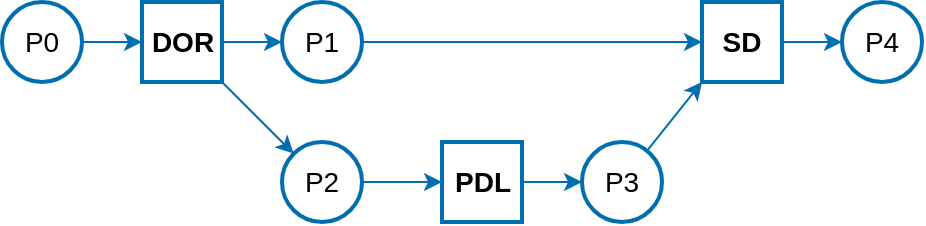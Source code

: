 <mxfile version="21.6.8" type="device" pages="2">
  <diagram name="dipendenza due" id="6m_Ce880SFPwr5nnB9WO">
    <mxGraphModel dx="2195" dy="688" grid="1" gridSize="10" guides="1" tooltips="1" connect="1" arrows="1" fold="1" page="1" pageScale="1" pageWidth="1169" pageHeight="1654" math="0" shadow="0">
      <root>
        <mxCell id="0" />
        <mxCell id="1" parent="0" />
        <mxCell id="DMsPAqVn6HpMZkrHA0Vp-10" style="edgeStyle=orthogonalEdgeStyle;rounded=0;orthogonalLoop=1;jettySize=auto;html=1;entryX=0;entryY=0.5;entryDx=0;entryDy=0;strokeColor=#006EAF;labelPosition=center;verticalLabelPosition=middle;align=center;verticalAlign=middle;fontSize=14;" parent="1" source="DMsPAqVn6HpMZkrHA0Vp-1" target="DMsPAqVn6HpMZkrHA0Vp-4" edge="1">
          <mxGeometry relative="1" as="geometry" />
        </mxCell>
        <mxCell id="DMsPAqVn6HpMZkrHA0Vp-1" value="&lt;b style=&quot;font-size: 14px;&quot;&gt;DOR&lt;/b&gt;" style="html=1;aspect=fixed;labelPosition=center;verticalLabelPosition=middle;align=center;verticalAlign=middle;textDirection=ltr;strokeColor=#006EAF;strokeWidth=2;fontSize=14;" parent="1" vertex="1">
          <mxGeometry x="-690" y="200" width="40" height="40" as="geometry" />
        </mxCell>
        <mxCell id="DMsPAqVn6HpMZkrHA0Vp-12" value="" style="edgeStyle=orthogonalEdgeStyle;rounded=0;orthogonalLoop=1;jettySize=auto;html=1;strokeColor=#006EAF;labelPosition=center;verticalLabelPosition=middle;align=center;verticalAlign=middle;fontSize=14;" parent="1" source="DMsPAqVn6HpMZkrHA0Vp-2" target="DMsPAqVn6HpMZkrHA0Vp-6" edge="1">
          <mxGeometry relative="1" as="geometry" />
        </mxCell>
        <mxCell id="DMsPAqVn6HpMZkrHA0Vp-2" value="&lt;b style=&quot;font-size: 14px;&quot;&gt;SD&lt;/b&gt;" style="whiteSpace=wrap;html=1;aspect=fixed;labelPosition=center;verticalLabelPosition=middle;align=center;verticalAlign=middle;strokeColor=#006EAF;strokeWidth=2;fontSize=14;" parent="1" vertex="1">
          <mxGeometry x="-410" y="200" width="40" height="40" as="geometry" />
        </mxCell>
        <mxCell id="DMsPAqVn6HpMZkrHA0Vp-14" value="" style="edgeStyle=orthogonalEdgeStyle;rounded=0;orthogonalLoop=1;jettySize=auto;html=1;strokeColor=#006EAF;labelPosition=center;verticalLabelPosition=middle;align=center;verticalAlign=middle;fontSize=14;" parent="1" source="DMsPAqVn6HpMZkrHA0Vp-3" target="DMsPAqVn6HpMZkrHA0Vp-7" edge="1">
          <mxGeometry relative="1" as="geometry" />
        </mxCell>
        <mxCell id="DMsPAqVn6HpMZkrHA0Vp-3" value="&lt;b style=&quot;font-size: 14px;&quot;&gt;PDL&lt;/b&gt;" style="html=1;aspect=fixed;labelPosition=center;verticalLabelPosition=middle;align=center;verticalAlign=middle;strokeColor=#006EAF;strokeWidth=2;fontSize=14;" parent="1" vertex="1">
          <mxGeometry x="-540" y="270" width="40" height="40" as="geometry" />
        </mxCell>
        <mxCell id="DMsPAqVn6HpMZkrHA0Vp-11" style="edgeStyle=orthogonalEdgeStyle;rounded=0;orthogonalLoop=1;jettySize=auto;html=1;strokeColor=#006EAF;labelPosition=center;verticalLabelPosition=middle;align=center;verticalAlign=middle;fontSize=14;" parent="1" source="DMsPAqVn6HpMZkrHA0Vp-4" target="DMsPAqVn6HpMZkrHA0Vp-2" edge="1">
          <mxGeometry relative="1" as="geometry" />
        </mxCell>
        <mxCell id="DMsPAqVn6HpMZkrHA0Vp-4" value="P1" style="ellipse;whiteSpace=wrap;html=1;aspect=fixed;labelPosition=center;verticalLabelPosition=middle;align=center;verticalAlign=middle;strokeColor=#006EAF;strokeWidth=2;fontSize=14;" parent="1" vertex="1">
          <mxGeometry x="-620" y="200" width="40" height="40" as="geometry" />
        </mxCell>
        <mxCell id="DMsPAqVn6HpMZkrHA0Vp-9" value="" style="edgeStyle=orthogonalEdgeStyle;rounded=0;orthogonalLoop=1;jettySize=auto;html=1;strokeColor=#006EAF;labelPosition=center;verticalLabelPosition=middle;align=center;verticalAlign=middle;fontSize=14;" parent="1" source="DMsPAqVn6HpMZkrHA0Vp-5" target="DMsPAqVn6HpMZkrHA0Vp-1" edge="1">
          <mxGeometry relative="1" as="geometry" />
        </mxCell>
        <mxCell id="DMsPAqVn6HpMZkrHA0Vp-5" value="P0" style="ellipse;whiteSpace=wrap;html=1;aspect=fixed;labelPosition=center;verticalLabelPosition=middle;align=center;verticalAlign=middle;strokeColor=#006EAF;strokeWidth=2;fontSize=14;" parent="1" vertex="1">
          <mxGeometry x="-760" y="200" width="40" height="40" as="geometry" />
        </mxCell>
        <mxCell id="DMsPAqVn6HpMZkrHA0Vp-6" value="P4" style="ellipse;whiteSpace=wrap;html=1;aspect=fixed;labelPosition=center;verticalLabelPosition=middle;align=center;verticalAlign=middle;strokeColor=#006EAF;strokeWidth=2;fontSize=14;" parent="1" vertex="1">
          <mxGeometry x="-340" y="200" width="40" height="40" as="geometry" />
        </mxCell>
        <mxCell id="DMsPAqVn6HpMZkrHA0Vp-7" value="P3" style="ellipse;whiteSpace=wrap;html=1;aspect=fixed;labelPosition=center;verticalLabelPosition=middle;align=center;verticalAlign=middle;strokeColor=#006EAF;strokeWidth=2;fontSize=14;" parent="1" vertex="1">
          <mxGeometry x="-470" y="270" width="40" height="40" as="geometry" />
        </mxCell>
        <mxCell id="DMsPAqVn6HpMZkrHA0Vp-13" value="" style="edgeStyle=orthogonalEdgeStyle;rounded=0;orthogonalLoop=1;jettySize=auto;html=1;strokeColor=#006EAF;labelPosition=center;verticalLabelPosition=middle;align=center;verticalAlign=middle;fontSize=14;" parent="1" source="DMsPAqVn6HpMZkrHA0Vp-8" target="DMsPAqVn6HpMZkrHA0Vp-3" edge="1">
          <mxGeometry relative="1" as="geometry" />
        </mxCell>
        <mxCell id="DMsPAqVn6HpMZkrHA0Vp-8" value="P2" style="ellipse;whiteSpace=wrap;html=1;aspect=fixed;labelPosition=center;verticalLabelPosition=middle;align=center;verticalAlign=middle;strokeColor=#006EAF;strokeWidth=2;fontSize=14;" parent="1" vertex="1">
          <mxGeometry x="-620" y="270" width="40" height="40" as="geometry" />
        </mxCell>
        <mxCell id="DMsPAqVn6HpMZkrHA0Vp-15" value="" style="endArrow=classic;html=1;rounded=0;entryX=0;entryY=0;entryDx=0;entryDy=0;exitX=1;exitY=1;exitDx=0;exitDy=0;strokeColor=#006EAF;labelPosition=center;verticalLabelPosition=middle;align=center;verticalAlign=middle;fontSize=14;" parent="1" source="DMsPAqVn6HpMZkrHA0Vp-1" target="DMsPAqVn6HpMZkrHA0Vp-8" edge="1">
          <mxGeometry width="50" height="50" relative="1" as="geometry">
            <mxPoint x="-640" y="240" as="sourcePoint" />
            <mxPoint x="-590" y="190" as="targetPoint" />
          </mxGeometry>
        </mxCell>
        <mxCell id="DMsPAqVn6HpMZkrHA0Vp-16" value="" style="endArrow=classic;html=1;rounded=0;entryX=0;entryY=1;entryDx=0;entryDy=0;strokeColor=#006EAF;labelPosition=center;verticalLabelPosition=middle;align=center;verticalAlign=middle;fontSize=14;" parent="1" source="DMsPAqVn6HpMZkrHA0Vp-7" target="DMsPAqVn6HpMZkrHA0Vp-2" edge="1">
          <mxGeometry width="50" height="50" relative="1" as="geometry">
            <mxPoint x="-340" y="310" as="sourcePoint" />
            <mxPoint x="-290" y="260" as="targetPoint" />
          </mxGeometry>
        </mxCell>
      </root>
    </mxGraphModel>
  </diagram>
  <diagram id="WlMG8gPdcsxfyNUx0Idf" name="dipendenza uno">
    <mxGraphModel dx="1026" dy="688" grid="1" gridSize="10" guides="1" tooltips="1" connect="1" arrows="1" fold="1" page="1" pageScale="1" pageWidth="1169" pageHeight="1654" math="0" shadow="0">
      <root>
        <mxCell id="0" />
        <mxCell id="1" parent="0" />
        <mxCell id="pxHFfCl9Hsd45hYbVGMw-2" value="&lt;b style=&quot;font-size: 14px;&quot;&gt;DOR&lt;/b&gt;" style="html=1;aspect=fixed;labelPosition=center;verticalLabelPosition=middle;align=center;verticalAlign=middle;textDirection=ltr;strokeColor=#006EAF;strokeWidth=2;fontSize=14;" parent="1" vertex="1">
          <mxGeometry x="80" y="320" width="40" height="40" as="geometry" />
        </mxCell>
        <mxCell id="pxHFfCl9Hsd45hYbVGMw-3" value="" style="edgeStyle=orthogonalEdgeStyle;rounded=0;orthogonalLoop=1;jettySize=auto;html=1;strokeColor=#006EAF;labelPosition=center;verticalLabelPosition=middle;align=center;verticalAlign=middle;fontSize=14;" parent="1" source="pxHFfCl9Hsd45hYbVGMw-4" target="pxHFfCl9Hsd45hYbVGMw-11" edge="1">
          <mxGeometry relative="1" as="geometry" />
        </mxCell>
        <mxCell id="pxHFfCl9Hsd45hYbVGMw-4" value="&lt;b style=&quot;font-size: 14px;&quot;&gt;SD&lt;/b&gt;" style="whiteSpace=wrap;html=1;aspect=fixed;labelPosition=center;verticalLabelPosition=middle;align=center;verticalAlign=middle;strokeColor=#006EAF;strokeWidth=2;fontSize=14;" parent="1" vertex="1">
          <mxGeometry x="320" y="320" width="40" height="40" as="geometry" />
        </mxCell>
        <mxCell id="pxHFfCl9Hsd45hYbVGMw-5" value="" style="edgeStyle=orthogonalEdgeStyle;rounded=0;orthogonalLoop=1;jettySize=auto;html=1;strokeColor=#006EAF;labelPosition=center;verticalLabelPosition=middle;align=center;verticalAlign=middle;fontSize=14;" parent="1" source="pxHFfCl9Hsd45hYbVGMw-6" target="pxHFfCl9Hsd45hYbVGMw-12" edge="1">
          <mxGeometry relative="1" as="geometry" />
        </mxCell>
        <mxCell id="pxHFfCl9Hsd45hYbVGMw-6" value="&lt;b style=&quot;font-size: 14px;&quot;&gt;PDL&lt;/b&gt;" style="html=1;aspect=fixed;labelPosition=center;verticalLabelPosition=middle;align=center;verticalAlign=middle;strokeColor=#006EAF;strokeWidth=2;fontSize=14;" parent="1" vertex="1">
          <mxGeometry x="200" y="320" width="40" height="40" as="geometry" />
        </mxCell>
        <mxCell id="pxHFfCl9Hsd45hYbVGMw-9" value="" style="edgeStyle=orthogonalEdgeStyle;rounded=0;orthogonalLoop=1;jettySize=auto;html=1;strokeColor=#006EAF;labelPosition=center;verticalLabelPosition=middle;align=center;verticalAlign=middle;fontSize=14;" parent="1" source="pxHFfCl9Hsd45hYbVGMw-10" target="pxHFfCl9Hsd45hYbVGMw-2" edge="1">
          <mxGeometry relative="1" as="geometry" />
        </mxCell>
        <mxCell id="pxHFfCl9Hsd45hYbVGMw-10" value="P0" style="ellipse;whiteSpace=wrap;html=1;aspect=fixed;labelPosition=center;verticalLabelPosition=middle;align=center;verticalAlign=middle;strokeColor=#006EAF;strokeWidth=2;fontSize=14;" parent="1" vertex="1">
          <mxGeometry x="20" y="320" width="40" height="40" as="geometry" />
        </mxCell>
        <mxCell id="pxHFfCl9Hsd45hYbVGMw-11" value="P3" style="ellipse;whiteSpace=wrap;html=1;aspect=fixed;labelPosition=center;verticalLabelPosition=middle;align=center;verticalAlign=middle;strokeColor=#006EAF;strokeWidth=2;fontSize=14;" parent="1" vertex="1">
          <mxGeometry x="380" y="320" width="40" height="40" as="geometry" />
        </mxCell>
        <mxCell id="pxHFfCl9Hsd45hYbVGMw-12" value="P2" style="ellipse;whiteSpace=wrap;html=1;aspect=fixed;labelPosition=center;verticalLabelPosition=middle;align=center;verticalAlign=middle;strokeColor=#006EAF;strokeWidth=2;fontSize=14;" parent="1" vertex="1">
          <mxGeometry x="260" y="320" width="40" height="40" as="geometry" />
        </mxCell>
        <mxCell id="pxHFfCl9Hsd45hYbVGMw-13" value="" style="edgeStyle=orthogonalEdgeStyle;rounded=0;orthogonalLoop=1;jettySize=auto;html=1;strokeColor=#006EAF;labelPosition=center;verticalLabelPosition=middle;align=center;verticalAlign=middle;fontSize=14;" parent="1" source="pxHFfCl9Hsd45hYbVGMw-14" target="pxHFfCl9Hsd45hYbVGMw-6" edge="1">
          <mxGeometry relative="1" as="geometry" />
        </mxCell>
        <mxCell id="pxHFfCl9Hsd45hYbVGMw-14" value="P1" style="ellipse;whiteSpace=wrap;html=1;aspect=fixed;labelPosition=center;verticalLabelPosition=middle;align=center;verticalAlign=middle;strokeColor=#006EAF;strokeWidth=2;fontSize=14;" parent="1" vertex="1">
          <mxGeometry x="140" y="320" width="40" height="40" as="geometry" />
        </mxCell>
        <mxCell id="pxHFfCl9Hsd45hYbVGMw-15" value="" style="endArrow=classic;html=1;rounded=0;entryX=0;entryY=0.5;entryDx=0;entryDy=0;exitX=1;exitY=0.5;exitDx=0;exitDy=0;strokeColor=#006EAF;labelPosition=center;verticalLabelPosition=middle;align=center;verticalAlign=middle;fontSize=14;" parent="1" source="pxHFfCl9Hsd45hYbVGMw-2" target="pxHFfCl9Hsd45hYbVGMw-14" edge="1">
          <mxGeometry width="50" height="50" relative="1" as="geometry">
            <mxPoint x="120" y="360" as="sourcePoint" />
            <mxPoint x="170" y="310" as="targetPoint" />
          </mxGeometry>
        </mxCell>
        <mxCell id="pxHFfCl9Hsd45hYbVGMw-16" value="" style="endArrow=classic;html=1;rounded=0;entryX=0;entryY=0.5;entryDx=0;entryDy=0;strokeColor=#006EAF;labelPosition=center;verticalLabelPosition=middle;align=center;verticalAlign=middle;fontSize=14;exitX=1;exitY=0.5;exitDx=0;exitDy=0;" parent="1" source="pxHFfCl9Hsd45hYbVGMw-12" target="pxHFfCl9Hsd45hYbVGMw-4" edge="1">
          <mxGeometry width="50" height="50" relative="1" as="geometry">
            <mxPoint x="420" y="430" as="sourcePoint" />
            <mxPoint x="470" y="380" as="targetPoint" />
          </mxGeometry>
        </mxCell>
      </root>
    </mxGraphModel>
  </diagram>
</mxfile>
